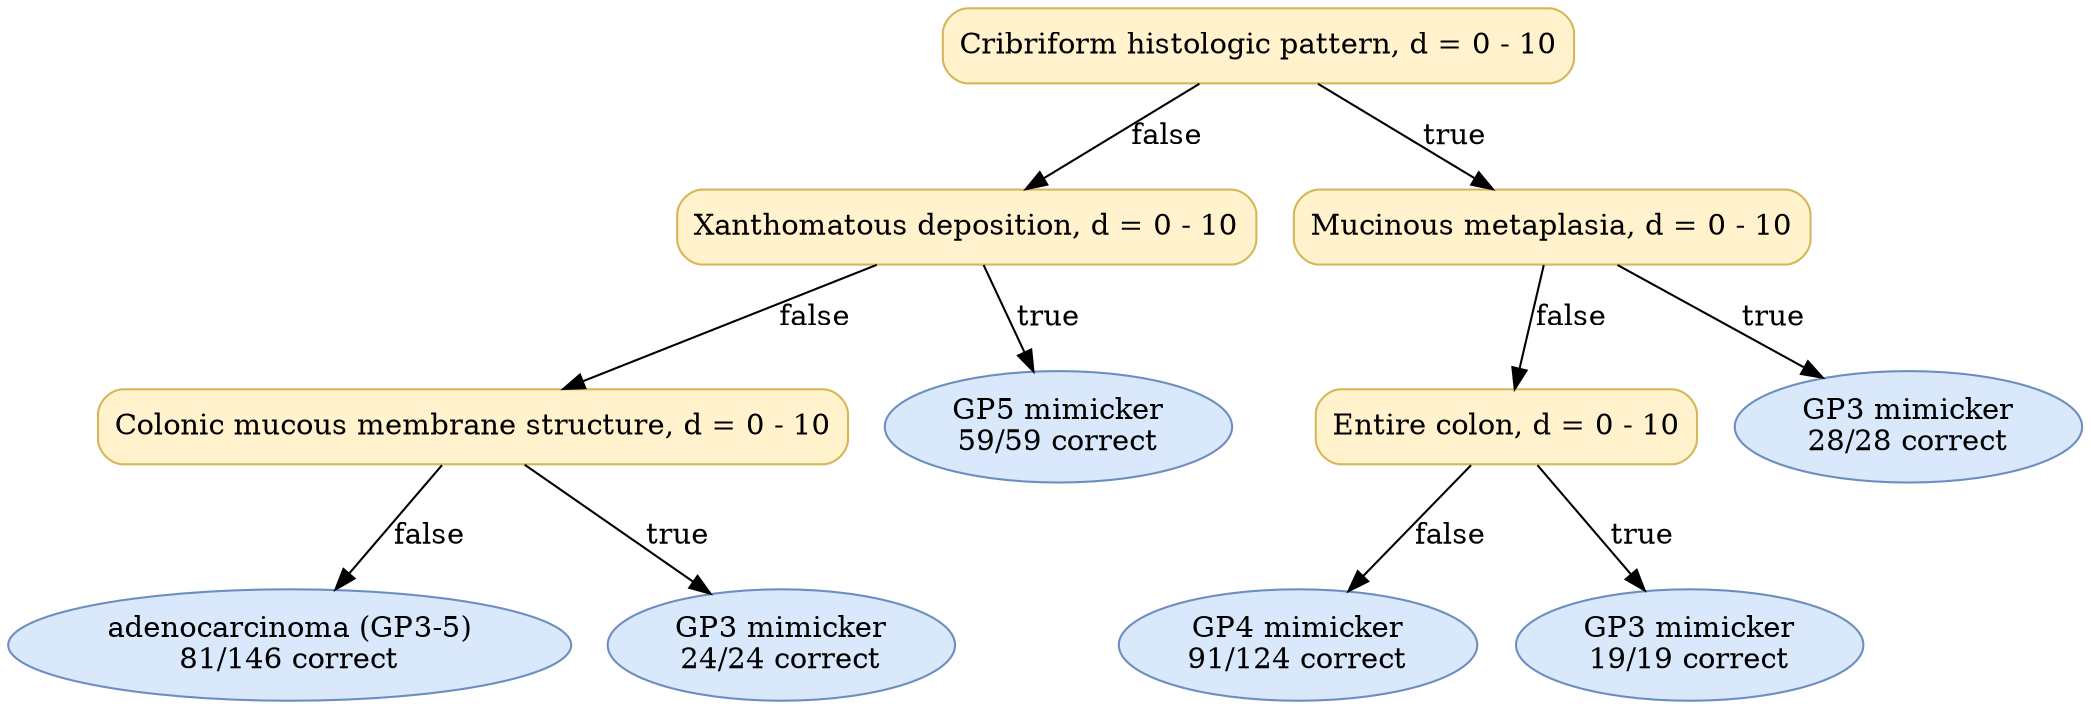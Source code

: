 digraph "DT" {
fontname="Times-Roman";
label="";
node [fontname="Times-Roman"];
Node1 [color="#D6B656", fillcolor="#FFF2CC", label="Cribriform histologic pattern, d = 0 - 10", shape="box", style="rounded,filled"];
Node2 [color="#D6B656", fillcolor="#FFF2CC", label="Xanthomatous deposition, d = 0 - 10", shape="box", style="rounded,filled"];
Node3 [color="#D6B656", fillcolor="#FFF2CC", label="Colonic mucous membrane structure, d = 0 - 10", shape="box", style="rounded,filled"];
Node4 [color="#6C8EBF", fillcolor="#DAE8FC", label=<adenocarcinoma (GP3-5)<br/>81/146 correct>, shape="ellipse", style="rounded,filled"];
Node5 [color="#6C8EBF", fillcolor="#DAE8FC", label=<GP3 mimicker<br/>24/24 correct>, shape="ellipse", style="rounded,filled"];
Node6 [color="#6C8EBF", fillcolor="#DAE8FC", label=<GP5 mimicker<br/>59/59 correct>, shape="ellipse", style="rounded,filled"];
Node7 [color="#D6B656", fillcolor="#FFF2CC", label="Mucinous metaplasia, d = 0 - 10", shape="box", style="rounded,filled"];
Node8 [color="#D6B656", fillcolor="#FFF2CC", label="Entire colon, d = 0 - 10", shape="box", style="rounded,filled"];
Node9 [color="#6C8EBF", fillcolor="#DAE8FC", label=<GP4 mimicker<br/>91/124 correct>, shape="ellipse", style="rounded,filled"];
Node10 [color="#6C8EBF", fillcolor="#DAE8FC", label=<GP3 mimicker<br/>19/19 correct>, shape="ellipse", style="rounded,filled"];
Node11 [color="#6C8EBF", fillcolor="#DAE8FC", label=<GP3 mimicker<br/>28/28 correct>, shape="ellipse", style="rounded,filled"];
Node1 -> Node2  [key=0, label="false"];
Node1 -> Node7  [key=0, label="true"];
Node2 -> Node3  [key=0, label="false"];
Node2 -> Node6  [key=0, label="true"];
Node3 -> Node4  [key=0, label="false"];
Node3 -> Node5  [key=0, label="true"];
Node7 -> Node8  [key=0, label="false"];
Node7 -> Node11  [key=0, label="true"];
Node8 -> Node9  [key=0, label="false"];
Node8 -> Node10  [key=0, label="true"];
}
